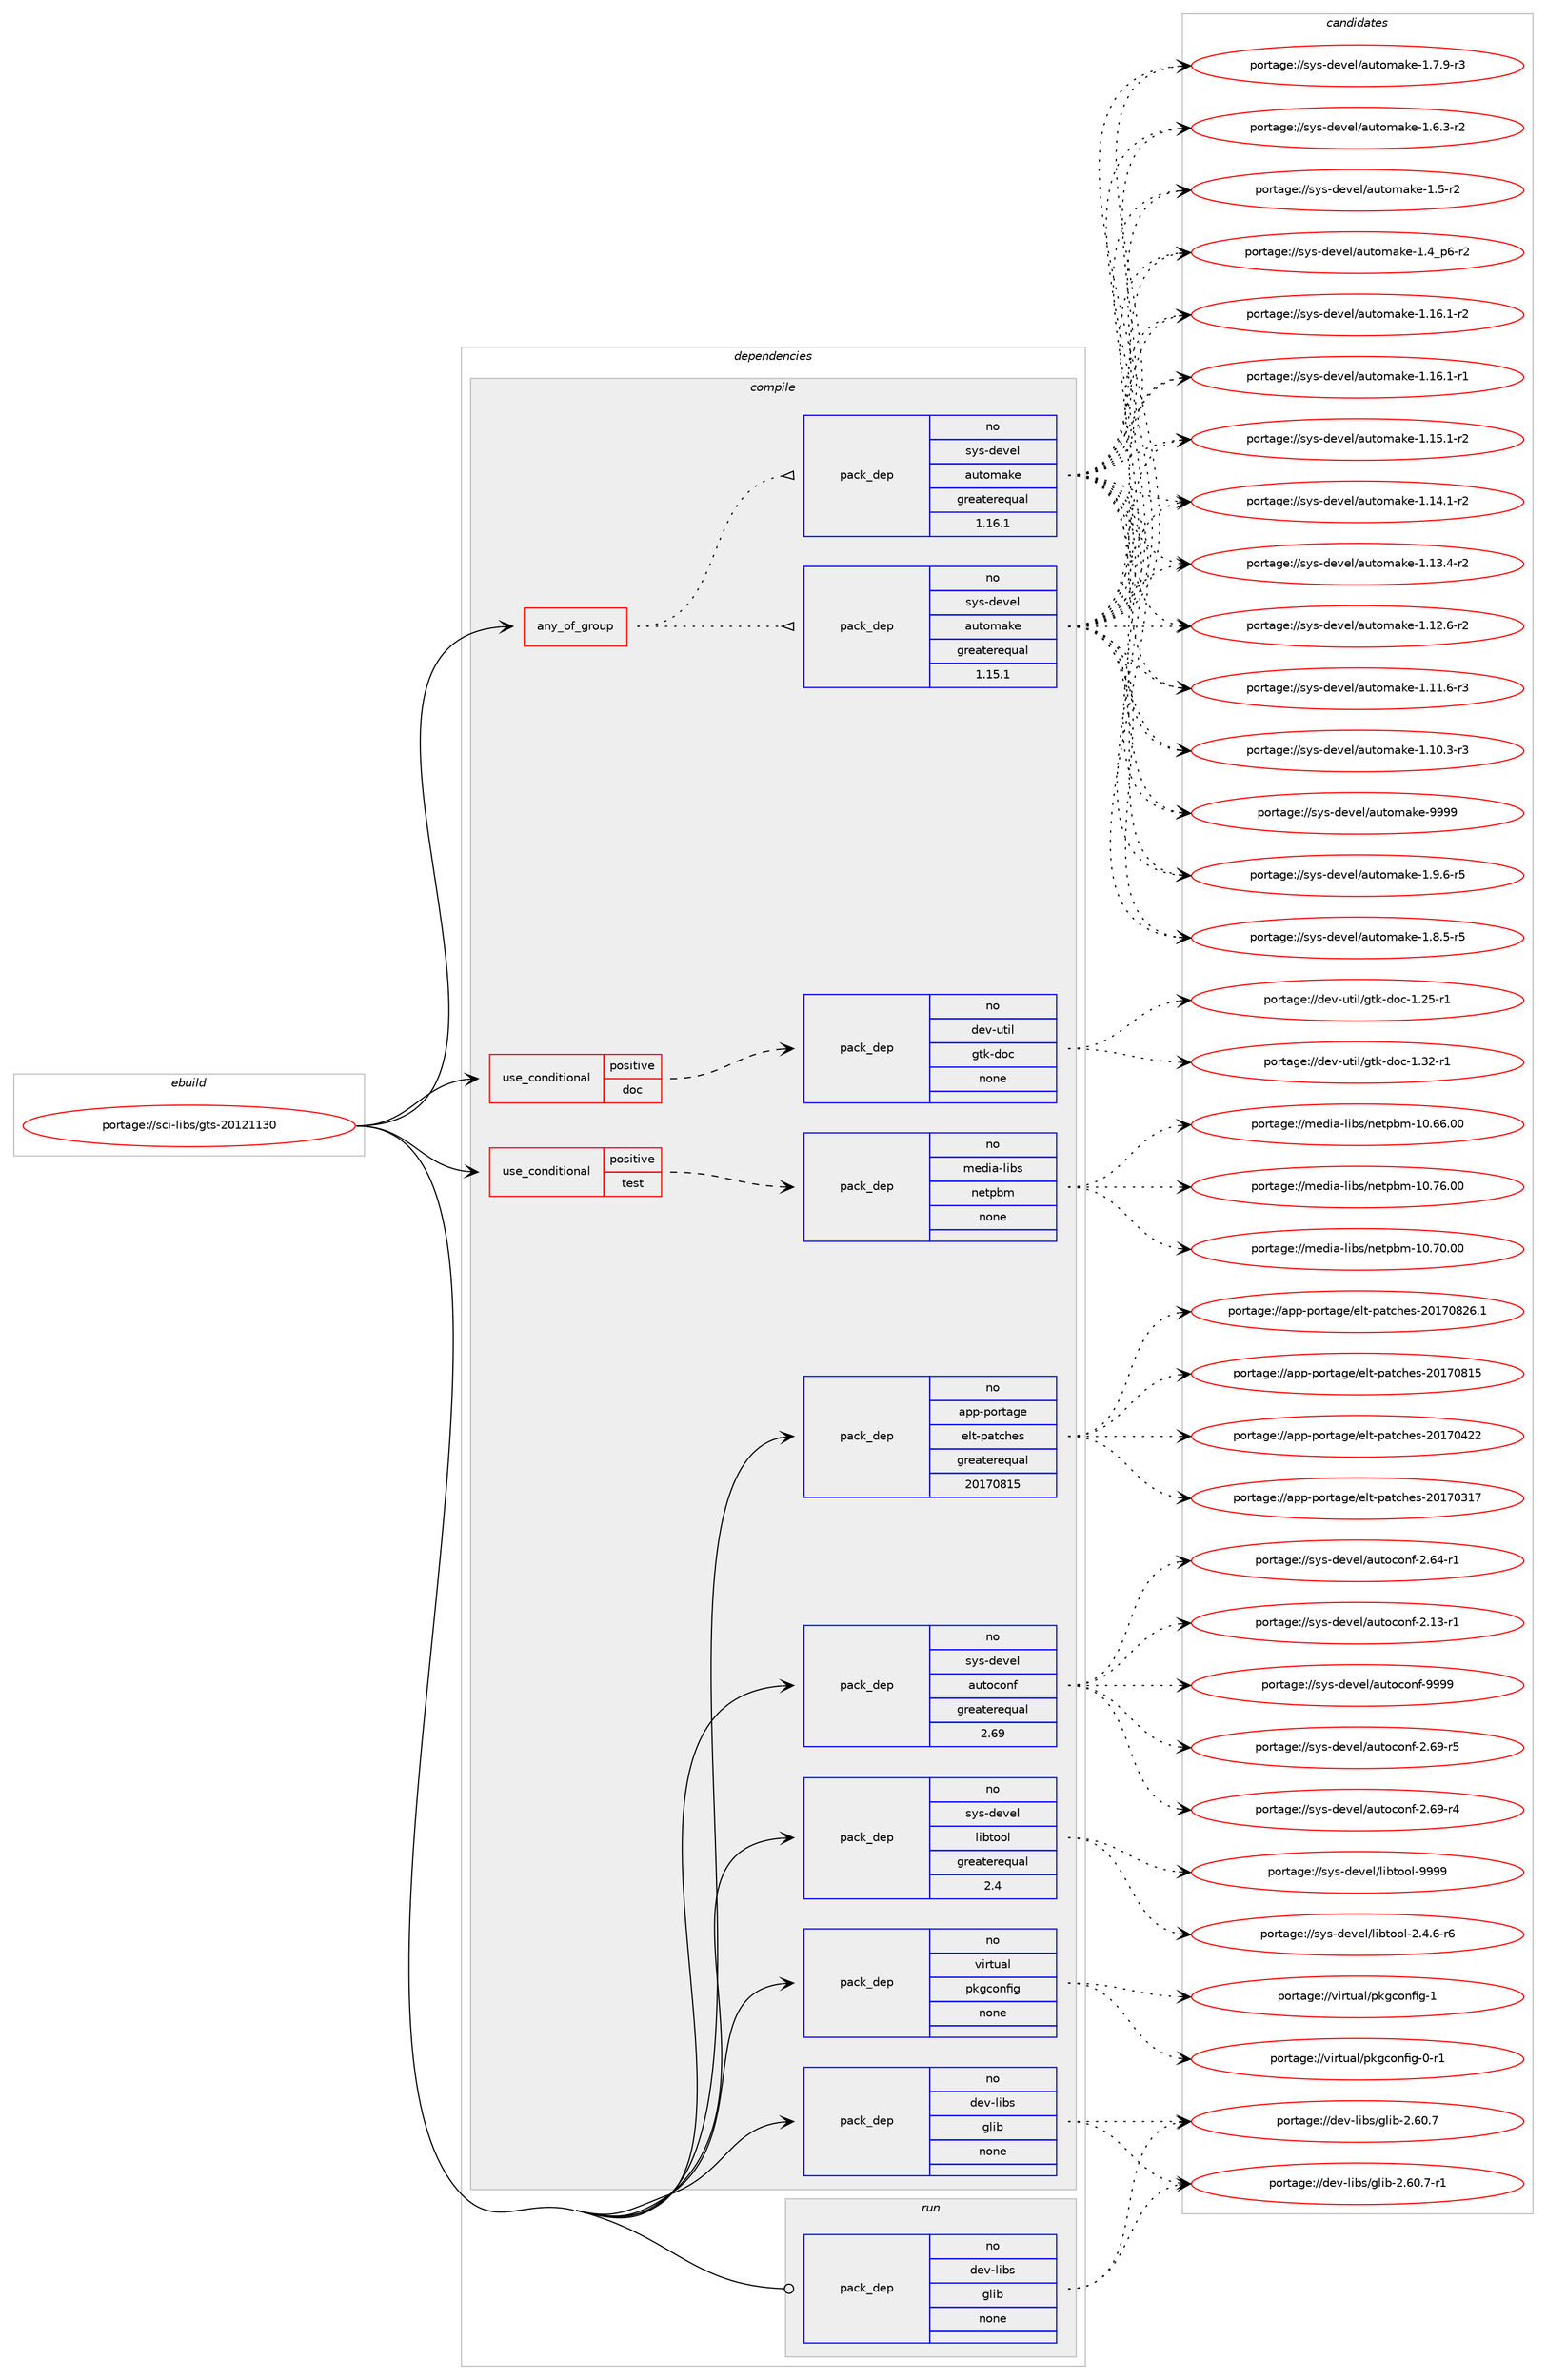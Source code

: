 digraph prolog {

# *************
# Graph options
# *************

newrank=true;
concentrate=true;
compound=true;
graph [rankdir=LR,fontname=Helvetica,fontsize=10,ranksep=1.5];#, ranksep=2.5, nodesep=0.2];
edge  [arrowhead=vee];
node  [fontname=Helvetica,fontsize=10];

# **********
# The ebuild
# **********

subgraph cluster_leftcol {
color=gray;
rank=same;
label=<<i>ebuild</i>>;
id [label="portage://sci-libs/gts-20121130", color=red, width=4, href="../sci-libs/gts-20121130.svg"];
}

# ****************
# The dependencies
# ****************

subgraph cluster_midcol {
color=gray;
label=<<i>dependencies</i>>;
subgraph cluster_compile {
fillcolor="#eeeeee";
style=filled;
label=<<i>compile</i>>;
subgraph any1478 {
dependency92589 [label=<<TABLE BORDER="0" CELLBORDER="1" CELLSPACING="0" CELLPADDING="4"><TR><TD CELLPADDING="10">any_of_group</TD></TR></TABLE>>, shape=none, color=red];subgraph pack72383 {
dependency92590 [label=<<TABLE BORDER="0" CELLBORDER="1" CELLSPACING="0" CELLPADDING="4" WIDTH="220"><TR><TD ROWSPAN="6" CELLPADDING="30">pack_dep</TD></TR><TR><TD WIDTH="110">no</TD></TR><TR><TD>sys-devel</TD></TR><TR><TD>automake</TD></TR><TR><TD>greaterequal</TD></TR><TR><TD>1.16.1</TD></TR></TABLE>>, shape=none, color=blue];
}
dependency92589:e -> dependency92590:w [weight=20,style="dotted",arrowhead="oinv"];
subgraph pack72384 {
dependency92591 [label=<<TABLE BORDER="0" CELLBORDER="1" CELLSPACING="0" CELLPADDING="4" WIDTH="220"><TR><TD ROWSPAN="6" CELLPADDING="30">pack_dep</TD></TR><TR><TD WIDTH="110">no</TD></TR><TR><TD>sys-devel</TD></TR><TR><TD>automake</TD></TR><TR><TD>greaterequal</TD></TR><TR><TD>1.15.1</TD></TR></TABLE>>, shape=none, color=blue];
}
dependency92589:e -> dependency92591:w [weight=20,style="dotted",arrowhead="oinv"];
}
id:e -> dependency92589:w [weight=20,style="solid",arrowhead="vee"];
subgraph cond18644 {
dependency92592 [label=<<TABLE BORDER="0" CELLBORDER="1" CELLSPACING="0" CELLPADDING="4"><TR><TD ROWSPAN="3" CELLPADDING="10">use_conditional</TD></TR><TR><TD>positive</TD></TR><TR><TD>doc</TD></TR></TABLE>>, shape=none, color=red];
subgraph pack72385 {
dependency92593 [label=<<TABLE BORDER="0" CELLBORDER="1" CELLSPACING="0" CELLPADDING="4" WIDTH="220"><TR><TD ROWSPAN="6" CELLPADDING="30">pack_dep</TD></TR><TR><TD WIDTH="110">no</TD></TR><TR><TD>dev-util</TD></TR><TR><TD>gtk-doc</TD></TR><TR><TD>none</TD></TR><TR><TD></TD></TR></TABLE>>, shape=none, color=blue];
}
dependency92592:e -> dependency92593:w [weight=20,style="dashed",arrowhead="vee"];
}
id:e -> dependency92592:w [weight=20,style="solid",arrowhead="vee"];
subgraph cond18645 {
dependency92594 [label=<<TABLE BORDER="0" CELLBORDER="1" CELLSPACING="0" CELLPADDING="4"><TR><TD ROWSPAN="3" CELLPADDING="10">use_conditional</TD></TR><TR><TD>positive</TD></TR><TR><TD>test</TD></TR></TABLE>>, shape=none, color=red];
subgraph pack72386 {
dependency92595 [label=<<TABLE BORDER="0" CELLBORDER="1" CELLSPACING="0" CELLPADDING="4" WIDTH="220"><TR><TD ROWSPAN="6" CELLPADDING="30">pack_dep</TD></TR><TR><TD WIDTH="110">no</TD></TR><TR><TD>media-libs</TD></TR><TR><TD>netpbm</TD></TR><TR><TD>none</TD></TR><TR><TD></TD></TR></TABLE>>, shape=none, color=blue];
}
dependency92594:e -> dependency92595:w [weight=20,style="dashed",arrowhead="vee"];
}
id:e -> dependency92594:w [weight=20,style="solid",arrowhead="vee"];
subgraph pack72387 {
dependency92596 [label=<<TABLE BORDER="0" CELLBORDER="1" CELLSPACING="0" CELLPADDING="4" WIDTH="220"><TR><TD ROWSPAN="6" CELLPADDING="30">pack_dep</TD></TR><TR><TD WIDTH="110">no</TD></TR><TR><TD>app-portage</TD></TR><TR><TD>elt-patches</TD></TR><TR><TD>greaterequal</TD></TR><TR><TD>20170815</TD></TR></TABLE>>, shape=none, color=blue];
}
id:e -> dependency92596:w [weight=20,style="solid",arrowhead="vee"];
subgraph pack72388 {
dependency92597 [label=<<TABLE BORDER="0" CELLBORDER="1" CELLSPACING="0" CELLPADDING="4" WIDTH="220"><TR><TD ROWSPAN="6" CELLPADDING="30">pack_dep</TD></TR><TR><TD WIDTH="110">no</TD></TR><TR><TD>dev-libs</TD></TR><TR><TD>glib</TD></TR><TR><TD>none</TD></TR><TR><TD></TD></TR></TABLE>>, shape=none, color=blue];
}
id:e -> dependency92597:w [weight=20,style="solid",arrowhead="vee"];
subgraph pack72389 {
dependency92598 [label=<<TABLE BORDER="0" CELLBORDER="1" CELLSPACING="0" CELLPADDING="4" WIDTH="220"><TR><TD ROWSPAN="6" CELLPADDING="30">pack_dep</TD></TR><TR><TD WIDTH="110">no</TD></TR><TR><TD>sys-devel</TD></TR><TR><TD>autoconf</TD></TR><TR><TD>greaterequal</TD></TR><TR><TD>2.69</TD></TR></TABLE>>, shape=none, color=blue];
}
id:e -> dependency92598:w [weight=20,style="solid",arrowhead="vee"];
subgraph pack72390 {
dependency92599 [label=<<TABLE BORDER="0" CELLBORDER="1" CELLSPACING="0" CELLPADDING="4" WIDTH="220"><TR><TD ROWSPAN="6" CELLPADDING="30">pack_dep</TD></TR><TR><TD WIDTH="110">no</TD></TR><TR><TD>sys-devel</TD></TR><TR><TD>libtool</TD></TR><TR><TD>greaterequal</TD></TR><TR><TD>2.4</TD></TR></TABLE>>, shape=none, color=blue];
}
id:e -> dependency92599:w [weight=20,style="solid",arrowhead="vee"];
subgraph pack72391 {
dependency92600 [label=<<TABLE BORDER="0" CELLBORDER="1" CELLSPACING="0" CELLPADDING="4" WIDTH="220"><TR><TD ROWSPAN="6" CELLPADDING="30">pack_dep</TD></TR><TR><TD WIDTH="110">no</TD></TR><TR><TD>virtual</TD></TR><TR><TD>pkgconfig</TD></TR><TR><TD>none</TD></TR><TR><TD></TD></TR></TABLE>>, shape=none, color=blue];
}
id:e -> dependency92600:w [weight=20,style="solid",arrowhead="vee"];
}
subgraph cluster_compileandrun {
fillcolor="#eeeeee";
style=filled;
label=<<i>compile and run</i>>;
}
subgraph cluster_run {
fillcolor="#eeeeee";
style=filled;
label=<<i>run</i>>;
subgraph pack72392 {
dependency92601 [label=<<TABLE BORDER="0" CELLBORDER="1" CELLSPACING="0" CELLPADDING="4" WIDTH="220"><TR><TD ROWSPAN="6" CELLPADDING="30">pack_dep</TD></TR><TR><TD WIDTH="110">no</TD></TR><TR><TD>dev-libs</TD></TR><TR><TD>glib</TD></TR><TR><TD>none</TD></TR><TR><TD></TD></TR></TABLE>>, shape=none, color=blue];
}
id:e -> dependency92601:w [weight=20,style="solid",arrowhead="odot"];
}
}

# **************
# The candidates
# **************

subgraph cluster_choices {
rank=same;
color=gray;
label=<<i>candidates</i>>;

subgraph choice72383 {
color=black;
nodesep=1;
choice115121115451001011181011084797117116111109971071014557575757 [label="portage://sys-devel/automake-9999", color=red, width=4,href="../sys-devel/automake-9999.svg"];
choice115121115451001011181011084797117116111109971071014549465746544511453 [label="portage://sys-devel/automake-1.9.6-r5", color=red, width=4,href="../sys-devel/automake-1.9.6-r5.svg"];
choice115121115451001011181011084797117116111109971071014549465646534511453 [label="portage://sys-devel/automake-1.8.5-r5", color=red, width=4,href="../sys-devel/automake-1.8.5-r5.svg"];
choice115121115451001011181011084797117116111109971071014549465546574511451 [label="portage://sys-devel/automake-1.7.9-r3", color=red, width=4,href="../sys-devel/automake-1.7.9-r3.svg"];
choice115121115451001011181011084797117116111109971071014549465446514511450 [label="portage://sys-devel/automake-1.6.3-r2", color=red, width=4,href="../sys-devel/automake-1.6.3-r2.svg"];
choice11512111545100101118101108479711711611110997107101454946534511450 [label="portage://sys-devel/automake-1.5-r2", color=red, width=4,href="../sys-devel/automake-1.5-r2.svg"];
choice115121115451001011181011084797117116111109971071014549465295112544511450 [label="portage://sys-devel/automake-1.4_p6-r2", color=red, width=4,href="../sys-devel/automake-1.4_p6-r2.svg"];
choice11512111545100101118101108479711711611110997107101454946495446494511450 [label="portage://sys-devel/automake-1.16.1-r2", color=red, width=4,href="../sys-devel/automake-1.16.1-r2.svg"];
choice11512111545100101118101108479711711611110997107101454946495446494511449 [label="portage://sys-devel/automake-1.16.1-r1", color=red, width=4,href="../sys-devel/automake-1.16.1-r1.svg"];
choice11512111545100101118101108479711711611110997107101454946495346494511450 [label="portage://sys-devel/automake-1.15.1-r2", color=red, width=4,href="../sys-devel/automake-1.15.1-r2.svg"];
choice11512111545100101118101108479711711611110997107101454946495246494511450 [label="portage://sys-devel/automake-1.14.1-r2", color=red, width=4,href="../sys-devel/automake-1.14.1-r2.svg"];
choice11512111545100101118101108479711711611110997107101454946495146524511450 [label="portage://sys-devel/automake-1.13.4-r2", color=red, width=4,href="../sys-devel/automake-1.13.4-r2.svg"];
choice11512111545100101118101108479711711611110997107101454946495046544511450 [label="portage://sys-devel/automake-1.12.6-r2", color=red, width=4,href="../sys-devel/automake-1.12.6-r2.svg"];
choice11512111545100101118101108479711711611110997107101454946494946544511451 [label="portage://sys-devel/automake-1.11.6-r3", color=red, width=4,href="../sys-devel/automake-1.11.6-r3.svg"];
choice11512111545100101118101108479711711611110997107101454946494846514511451 [label="portage://sys-devel/automake-1.10.3-r3", color=red, width=4,href="../sys-devel/automake-1.10.3-r3.svg"];
dependency92590:e -> choice115121115451001011181011084797117116111109971071014557575757:w [style=dotted,weight="100"];
dependency92590:e -> choice115121115451001011181011084797117116111109971071014549465746544511453:w [style=dotted,weight="100"];
dependency92590:e -> choice115121115451001011181011084797117116111109971071014549465646534511453:w [style=dotted,weight="100"];
dependency92590:e -> choice115121115451001011181011084797117116111109971071014549465546574511451:w [style=dotted,weight="100"];
dependency92590:e -> choice115121115451001011181011084797117116111109971071014549465446514511450:w [style=dotted,weight="100"];
dependency92590:e -> choice11512111545100101118101108479711711611110997107101454946534511450:w [style=dotted,weight="100"];
dependency92590:e -> choice115121115451001011181011084797117116111109971071014549465295112544511450:w [style=dotted,weight="100"];
dependency92590:e -> choice11512111545100101118101108479711711611110997107101454946495446494511450:w [style=dotted,weight="100"];
dependency92590:e -> choice11512111545100101118101108479711711611110997107101454946495446494511449:w [style=dotted,weight="100"];
dependency92590:e -> choice11512111545100101118101108479711711611110997107101454946495346494511450:w [style=dotted,weight="100"];
dependency92590:e -> choice11512111545100101118101108479711711611110997107101454946495246494511450:w [style=dotted,weight="100"];
dependency92590:e -> choice11512111545100101118101108479711711611110997107101454946495146524511450:w [style=dotted,weight="100"];
dependency92590:e -> choice11512111545100101118101108479711711611110997107101454946495046544511450:w [style=dotted,weight="100"];
dependency92590:e -> choice11512111545100101118101108479711711611110997107101454946494946544511451:w [style=dotted,weight="100"];
dependency92590:e -> choice11512111545100101118101108479711711611110997107101454946494846514511451:w [style=dotted,weight="100"];
}
subgraph choice72384 {
color=black;
nodesep=1;
choice115121115451001011181011084797117116111109971071014557575757 [label="portage://sys-devel/automake-9999", color=red, width=4,href="../sys-devel/automake-9999.svg"];
choice115121115451001011181011084797117116111109971071014549465746544511453 [label="portage://sys-devel/automake-1.9.6-r5", color=red, width=4,href="../sys-devel/automake-1.9.6-r5.svg"];
choice115121115451001011181011084797117116111109971071014549465646534511453 [label="portage://sys-devel/automake-1.8.5-r5", color=red, width=4,href="../sys-devel/automake-1.8.5-r5.svg"];
choice115121115451001011181011084797117116111109971071014549465546574511451 [label="portage://sys-devel/automake-1.7.9-r3", color=red, width=4,href="../sys-devel/automake-1.7.9-r3.svg"];
choice115121115451001011181011084797117116111109971071014549465446514511450 [label="portage://sys-devel/automake-1.6.3-r2", color=red, width=4,href="../sys-devel/automake-1.6.3-r2.svg"];
choice11512111545100101118101108479711711611110997107101454946534511450 [label="portage://sys-devel/automake-1.5-r2", color=red, width=4,href="../sys-devel/automake-1.5-r2.svg"];
choice115121115451001011181011084797117116111109971071014549465295112544511450 [label="portage://sys-devel/automake-1.4_p6-r2", color=red, width=4,href="../sys-devel/automake-1.4_p6-r2.svg"];
choice11512111545100101118101108479711711611110997107101454946495446494511450 [label="portage://sys-devel/automake-1.16.1-r2", color=red, width=4,href="../sys-devel/automake-1.16.1-r2.svg"];
choice11512111545100101118101108479711711611110997107101454946495446494511449 [label="portage://sys-devel/automake-1.16.1-r1", color=red, width=4,href="../sys-devel/automake-1.16.1-r1.svg"];
choice11512111545100101118101108479711711611110997107101454946495346494511450 [label="portage://sys-devel/automake-1.15.1-r2", color=red, width=4,href="../sys-devel/automake-1.15.1-r2.svg"];
choice11512111545100101118101108479711711611110997107101454946495246494511450 [label="portage://sys-devel/automake-1.14.1-r2", color=red, width=4,href="../sys-devel/automake-1.14.1-r2.svg"];
choice11512111545100101118101108479711711611110997107101454946495146524511450 [label="portage://sys-devel/automake-1.13.4-r2", color=red, width=4,href="../sys-devel/automake-1.13.4-r2.svg"];
choice11512111545100101118101108479711711611110997107101454946495046544511450 [label="portage://sys-devel/automake-1.12.6-r2", color=red, width=4,href="../sys-devel/automake-1.12.6-r2.svg"];
choice11512111545100101118101108479711711611110997107101454946494946544511451 [label="portage://sys-devel/automake-1.11.6-r3", color=red, width=4,href="../sys-devel/automake-1.11.6-r3.svg"];
choice11512111545100101118101108479711711611110997107101454946494846514511451 [label="portage://sys-devel/automake-1.10.3-r3", color=red, width=4,href="../sys-devel/automake-1.10.3-r3.svg"];
dependency92591:e -> choice115121115451001011181011084797117116111109971071014557575757:w [style=dotted,weight="100"];
dependency92591:e -> choice115121115451001011181011084797117116111109971071014549465746544511453:w [style=dotted,weight="100"];
dependency92591:e -> choice115121115451001011181011084797117116111109971071014549465646534511453:w [style=dotted,weight="100"];
dependency92591:e -> choice115121115451001011181011084797117116111109971071014549465546574511451:w [style=dotted,weight="100"];
dependency92591:e -> choice115121115451001011181011084797117116111109971071014549465446514511450:w [style=dotted,weight="100"];
dependency92591:e -> choice11512111545100101118101108479711711611110997107101454946534511450:w [style=dotted,weight="100"];
dependency92591:e -> choice115121115451001011181011084797117116111109971071014549465295112544511450:w [style=dotted,weight="100"];
dependency92591:e -> choice11512111545100101118101108479711711611110997107101454946495446494511450:w [style=dotted,weight="100"];
dependency92591:e -> choice11512111545100101118101108479711711611110997107101454946495446494511449:w [style=dotted,weight="100"];
dependency92591:e -> choice11512111545100101118101108479711711611110997107101454946495346494511450:w [style=dotted,weight="100"];
dependency92591:e -> choice11512111545100101118101108479711711611110997107101454946495246494511450:w [style=dotted,weight="100"];
dependency92591:e -> choice11512111545100101118101108479711711611110997107101454946495146524511450:w [style=dotted,weight="100"];
dependency92591:e -> choice11512111545100101118101108479711711611110997107101454946495046544511450:w [style=dotted,weight="100"];
dependency92591:e -> choice11512111545100101118101108479711711611110997107101454946494946544511451:w [style=dotted,weight="100"];
dependency92591:e -> choice11512111545100101118101108479711711611110997107101454946494846514511451:w [style=dotted,weight="100"];
}
subgraph choice72385 {
color=black;
nodesep=1;
choice1001011184511711610510847103116107451001119945494651504511449 [label="portage://dev-util/gtk-doc-1.32-r1", color=red, width=4,href="../dev-util/gtk-doc-1.32-r1.svg"];
choice1001011184511711610510847103116107451001119945494650534511449 [label="portage://dev-util/gtk-doc-1.25-r1", color=red, width=4,href="../dev-util/gtk-doc-1.25-r1.svg"];
dependency92593:e -> choice1001011184511711610510847103116107451001119945494651504511449:w [style=dotted,weight="100"];
dependency92593:e -> choice1001011184511711610510847103116107451001119945494650534511449:w [style=dotted,weight="100"];
}
subgraph choice72386 {
color=black;
nodesep=1;
choice1091011001059745108105981154711010111611298109454948465554464848 [label="portage://media-libs/netpbm-10.76.00", color=red, width=4,href="../media-libs/netpbm-10.76.00.svg"];
choice1091011001059745108105981154711010111611298109454948465548464848 [label="portage://media-libs/netpbm-10.70.00", color=red, width=4,href="../media-libs/netpbm-10.70.00.svg"];
choice1091011001059745108105981154711010111611298109454948465454464848 [label="portage://media-libs/netpbm-10.66.00", color=red, width=4,href="../media-libs/netpbm-10.66.00.svg"];
dependency92595:e -> choice1091011001059745108105981154711010111611298109454948465554464848:w [style=dotted,weight="100"];
dependency92595:e -> choice1091011001059745108105981154711010111611298109454948465548464848:w [style=dotted,weight="100"];
dependency92595:e -> choice1091011001059745108105981154711010111611298109454948465454464848:w [style=dotted,weight="100"];
}
subgraph choice72387 {
color=black;
nodesep=1;
choice971121124511211111411697103101471011081164511297116991041011154550484955485650544649 [label="portage://app-portage/elt-patches-20170826.1", color=red, width=4,href="../app-portage/elt-patches-20170826.1.svg"];
choice97112112451121111141169710310147101108116451129711699104101115455048495548564953 [label="portage://app-portage/elt-patches-20170815", color=red, width=4,href="../app-portage/elt-patches-20170815.svg"];
choice97112112451121111141169710310147101108116451129711699104101115455048495548525050 [label="portage://app-portage/elt-patches-20170422", color=red, width=4,href="../app-portage/elt-patches-20170422.svg"];
choice97112112451121111141169710310147101108116451129711699104101115455048495548514955 [label="portage://app-portage/elt-patches-20170317", color=red, width=4,href="../app-portage/elt-patches-20170317.svg"];
dependency92596:e -> choice971121124511211111411697103101471011081164511297116991041011154550484955485650544649:w [style=dotted,weight="100"];
dependency92596:e -> choice97112112451121111141169710310147101108116451129711699104101115455048495548564953:w [style=dotted,weight="100"];
dependency92596:e -> choice97112112451121111141169710310147101108116451129711699104101115455048495548525050:w [style=dotted,weight="100"];
dependency92596:e -> choice97112112451121111141169710310147101108116451129711699104101115455048495548514955:w [style=dotted,weight="100"];
}
subgraph choice72388 {
color=black;
nodesep=1;
choice10010111845108105981154710310810598455046544846554511449 [label="portage://dev-libs/glib-2.60.7-r1", color=red, width=4,href="../dev-libs/glib-2.60.7-r1.svg"];
choice1001011184510810598115471031081059845504654484655 [label="portage://dev-libs/glib-2.60.7", color=red, width=4,href="../dev-libs/glib-2.60.7.svg"];
dependency92597:e -> choice10010111845108105981154710310810598455046544846554511449:w [style=dotted,weight="100"];
dependency92597:e -> choice1001011184510810598115471031081059845504654484655:w [style=dotted,weight="100"];
}
subgraph choice72389 {
color=black;
nodesep=1;
choice115121115451001011181011084797117116111991111101024557575757 [label="portage://sys-devel/autoconf-9999", color=red, width=4,href="../sys-devel/autoconf-9999.svg"];
choice1151211154510010111810110847971171161119911111010245504654574511453 [label="portage://sys-devel/autoconf-2.69-r5", color=red, width=4,href="../sys-devel/autoconf-2.69-r5.svg"];
choice1151211154510010111810110847971171161119911111010245504654574511452 [label="portage://sys-devel/autoconf-2.69-r4", color=red, width=4,href="../sys-devel/autoconf-2.69-r4.svg"];
choice1151211154510010111810110847971171161119911111010245504654524511449 [label="portage://sys-devel/autoconf-2.64-r1", color=red, width=4,href="../sys-devel/autoconf-2.64-r1.svg"];
choice1151211154510010111810110847971171161119911111010245504649514511449 [label="portage://sys-devel/autoconf-2.13-r1", color=red, width=4,href="../sys-devel/autoconf-2.13-r1.svg"];
dependency92598:e -> choice115121115451001011181011084797117116111991111101024557575757:w [style=dotted,weight="100"];
dependency92598:e -> choice1151211154510010111810110847971171161119911111010245504654574511453:w [style=dotted,weight="100"];
dependency92598:e -> choice1151211154510010111810110847971171161119911111010245504654574511452:w [style=dotted,weight="100"];
dependency92598:e -> choice1151211154510010111810110847971171161119911111010245504654524511449:w [style=dotted,weight="100"];
dependency92598:e -> choice1151211154510010111810110847971171161119911111010245504649514511449:w [style=dotted,weight="100"];
}
subgraph choice72390 {
color=black;
nodesep=1;
choice1151211154510010111810110847108105981161111111084557575757 [label="portage://sys-devel/libtool-9999", color=red, width=4,href="../sys-devel/libtool-9999.svg"];
choice1151211154510010111810110847108105981161111111084550465246544511454 [label="portage://sys-devel/libtool-2.4.6-r6", color=red, width=4,href="../sys-devel/libtool-2.4.6-r6.svg"];
dependency92599:e -> choice1151211154510010111810110847108105981161111111084557575757:w [style=dotted,weight="100"];
dependency92599:e -> choice1151211154510010111810110847108105981161111111084550465246544511454:w [style=dotted,weight="100"];
}
subgraph choice72391 {
color=black;
nodesep=1;
choice1181051141161179710847112107103991111101021051034549 [label="portage://virtual/pkgconfig-1", color=red, width=4,href="../virtual/pkgconfig-1.svg"];
choice11810511411611797108471121071039911111010210510345484511449 [label="portage://virtual/pkgconfig-0-r1", color=red, width=4,href="../virtual/pkgconfig-0-r1.svg"];
dependency92600:e -> choice1181051141161179710847112107103991111101021051034549:w [style=dotted,weight="100"];
dependency92600:e -> choice11810511411611797108471121071039911111010210510345484511449:w [style=dotted,weight="100"];
}
subgraph choice72392 {
color=black;
nodesep=1;
choice10010111845108105981154710310810598455046544846554511449 [label="portage://dev-libs/glib-2.60.7-r1", color=red, width=4,href="../dev-libs/glib-2.60.7-r1.svg"];
choice1001011184510810598115471031081059845504654484655 [label="portage://dev-libs/glib-2.60.7", color=red, width=4,href="../dev-libs/glib-2.60.7.svg"];
dependency92601:e -> choice10010111845108105981154710310810598455046544846554511449:w [style=dotted,weight="100"];
dependency92601:e -> choice1001011184510810598115471031081059845504654484655:w [style=dotted,weight="100"];
}
}

}
